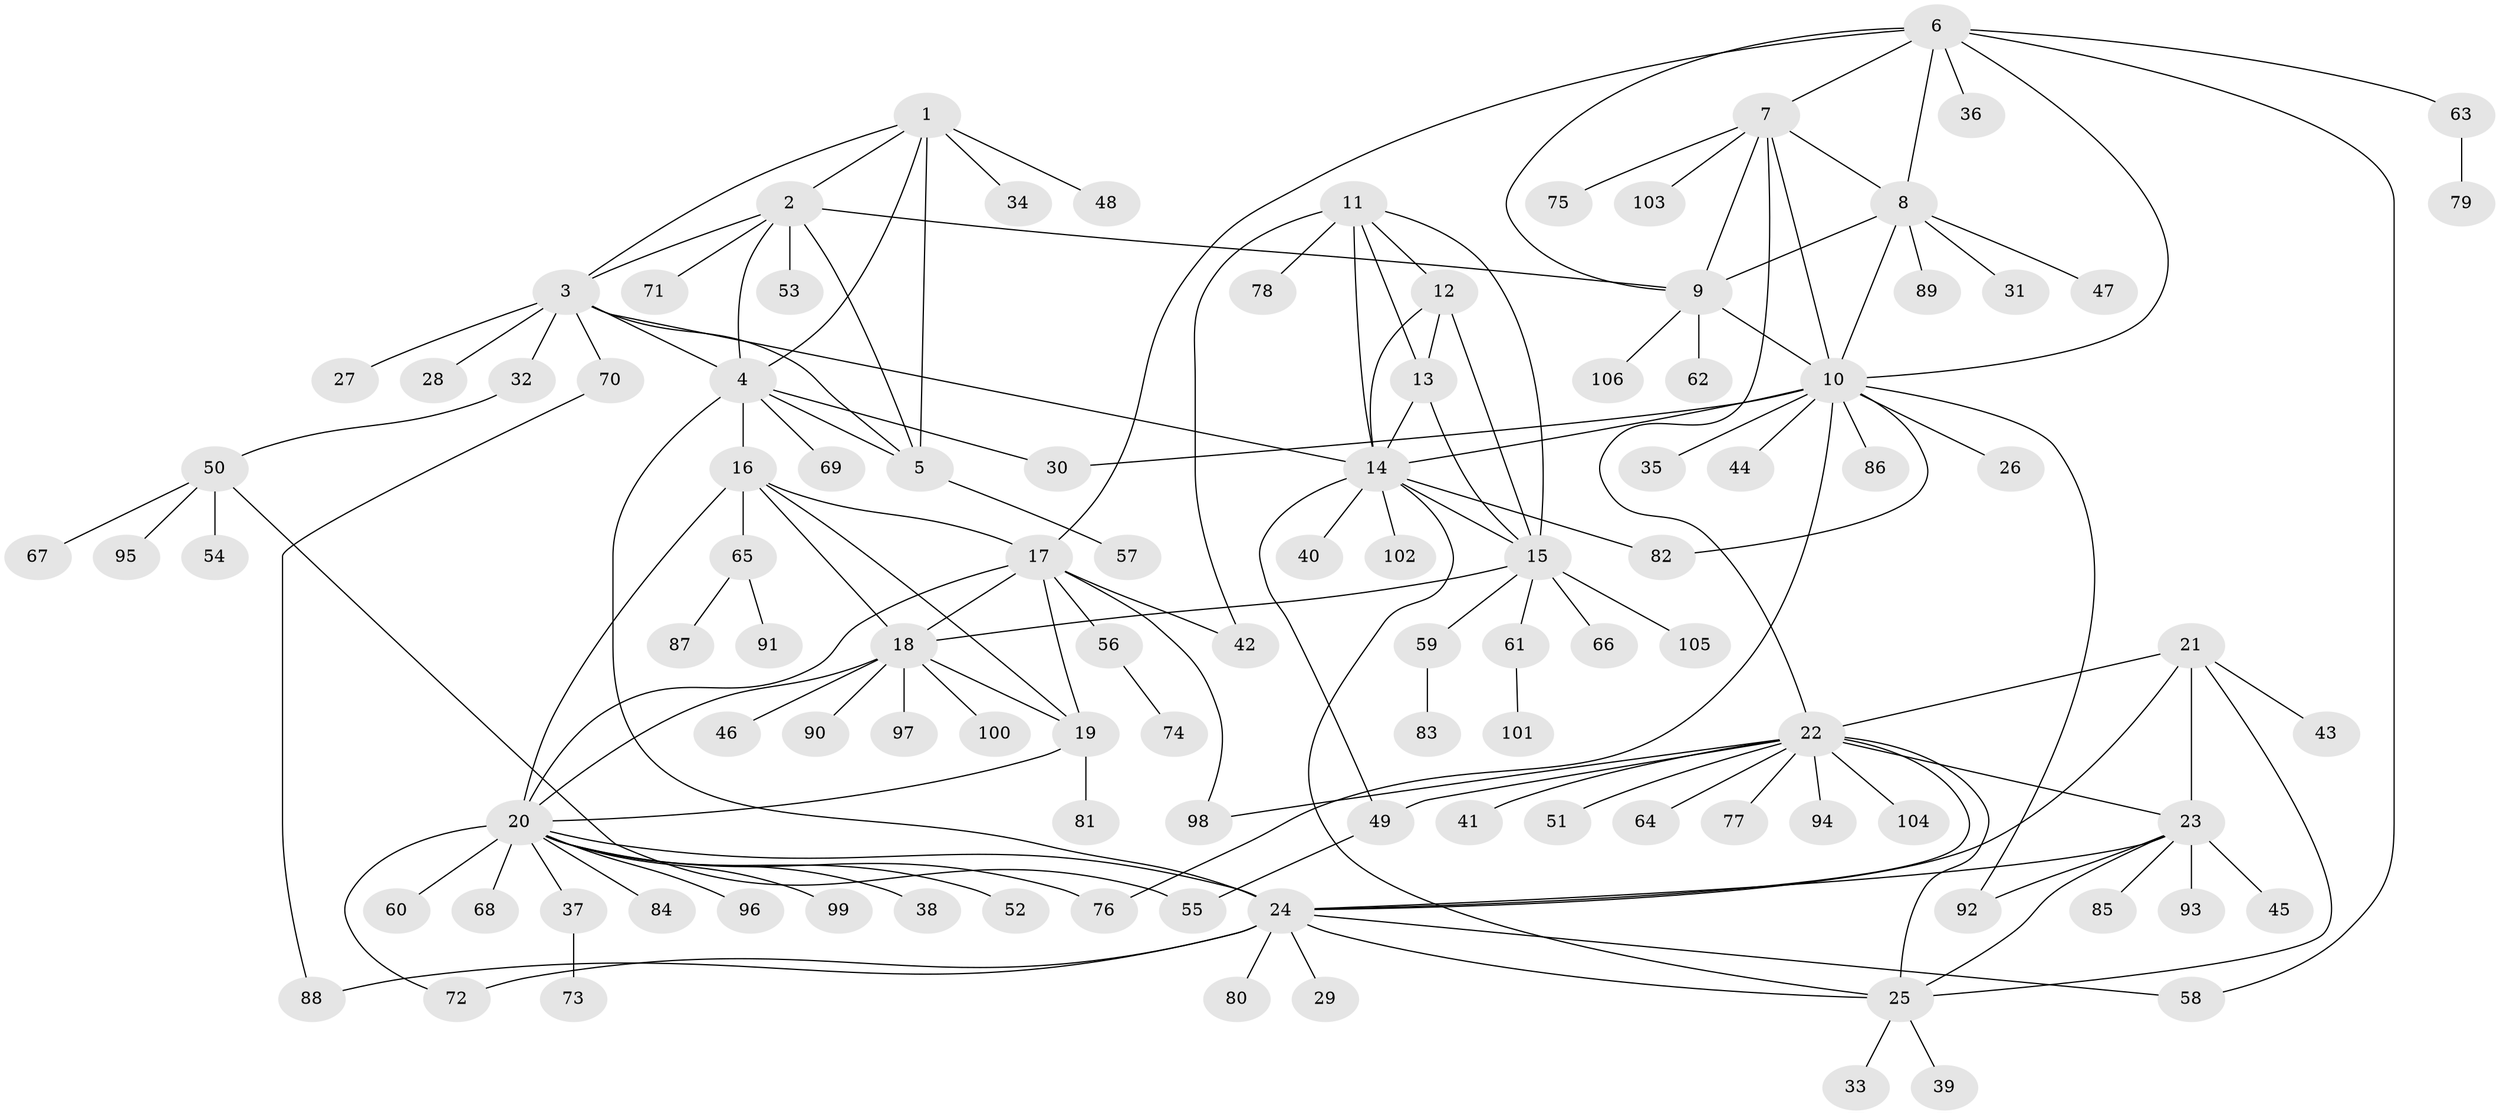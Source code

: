 // coarse degree distribution, {7: 0.05194805194805195, 14: 0.025974025974025976, 6: 0.07792207792207792, 1: 0.5714285714285714, 2: 0.12987012987012986, 8: 0.03896103896103896, 12: 0.012987012987012988, 5: 0.012987012987012988, 3: 0.025974025974025976, 4: 0.03896103896103896, 9: 0.012987012987012988}
// Generated by graph-tools (version 1.1) at 2025/37/03/04/25 23:37:46]
// undirected, 106 vertices, 152 edges
graph export_dot {
  node [color=gray90,style=filled];
  1;
  2;
  3;
  4;
  5;
  6;
  7;
  8;
  9;
  10;
  11;
  12;
  13;
  14;
  15;
  16;
  17;
  18;
  19;
  20;
  21;
  22;
  23;
  24;
  25;
  26;
  27;
  28;
  29;
  30;
  31;
  32;
  33;
  34;
  35;
  36;
  37;
  38;
  39;
  40;
  41;
  42;
  43;
  44;
  45;
  46;
  47;
  48;
  49;
  50;
  51;
  52;
  53;
  54;
  55;
  56;
  57;
  58;
  59;
  60;
  61;
  62;
  63;
  64;
  65;
  66;
  67;
  68;
  69;
  70;
  71;
  72;
  73;
  74;
  75;
  76;
  77;
  78;
  79;
  80;
  81;
  82;
  83;
  84;
  85;
  86;
  87;
  88;
  89;
  90;
  91;
  92;
  93;
  94;
  95;
  96;
  97;
  98;
  99;
  100;
  101;
  102;
  103;
  104;
  105;
  106;
  1 -- 2;
  1 -- 3;
  1 -- 4;
  1 -- 5;
  1 -- 34;
  1 -- 48;
  2 -- 3;
  2 -- 4;
  2 -- 5;
  2 -- 9;
  2 -- 53;
  2 -- 71;
  3 -- 4;
  3 -- 5;
  3 -- 14;
  3 -- 27;
  3 -- 28;
  3 -- 32;
  3 -- 70;
  4 -- 5;
  4 -- 16;
  4 -- 24;
  4 -- 30;
  4 -- 69;
  5 -- 57;
  6 -- 7;
  6 -- 8;
  6 -- 9;
  6 -- 10;
  6 -- 17;
  6 -- 36;
  6 -- 58;
  6 -- 63;
  7 -- 8;
  7 -- 9;
  7 -- 10;
  7 -- 22;
  7 -- 75;
  7 -- 103;
  8 -- 9;
  8 -- 10;
  8 -- 31;
  8 -- 47;
  8 -- 89;
  9 -- 10;
  9 -- 62;
  9 -- 106;
  10 -- 14;
  10 -- 26;
  10 -- 30;
  10 -- 35;
  10 -- 44;
  10 -- 76;
  10 -- 82;
  10 -- 86;
  10 -- 92;
  11 -- 12;
  11 -- 13;
  11 -- 14;
  11 -- 15;
  11 -- 42;
  11 -- 78;
  12 -- 13;
  12 -- 14;
  12 -- 15;
  13 -- 14;
  13 -- 15;
  14 -- 15;
  14 -- 25;
  14 -- 40;
  14 -- 49;
  14 -- 82;
  14 -- 102;
  15 -- 18;
  15 -- 59;
  15 -- 61;
  15 -- 66;
  15 -- 105;
  16 -- 17;
  16 -- 18;
  16 -- 19;
  16 -- 20;
  16 -- 65;
  17 -- 18;
  17 -- 19;
  17 -- 20;
  17 -- 42;
  17 -- 56;
  17 -- 98;
  18 -- 19;
  18 -- 20;
  18 -- 46;
  18 -- 90;
  18 -- 97;
  18 -- 100;
  19 -- 20;
  19 -- 81;
  20 -- 24;
  20 -- 37;
  20 -- 38;
  20 -- 52;
  20 -- 60;
  20 -- 68;
  20 -- 72;
  20 -- 76;
  20 -- 84;
  20 -- 96;
  20 -- 99;
  21 -- 22;
  21 -- 23;
  21 -- 24;
  21 -- 25;
  21 -- 43;
  22 -- 23;
  22 -- 24;
  22 -- 25;
  22 -- 41;
  22 -- 49;
  22 -- 51;
  22 -- 64;
  22 -- 77;
  22 -- 94;
  22 -- 98;
  22 -- 104;
  23 -- 24;
  23 -- 25;
  23 -- 45;
  23 -- 85;
  23 -- 92;
  23 -- 93;
  24 -- 25;
  24 -- 29;
  24 -- 58;
  24 -- 72;
  24 -- 80;
  24 -- 88;
  25 -- 33;
  25 -- 39;
  32 -- 50;
  37 -- 73;
  49 -- 55;
  50 -- 54;
  50 -- 55;
  50 -- 67;
  50 -- 95;
  56 -- 74;
  59 -- 83;
  61 -- 101;
  63 -- 79;
  65 -- 87;
  65 -- 91;
  70 -- 88;
}

